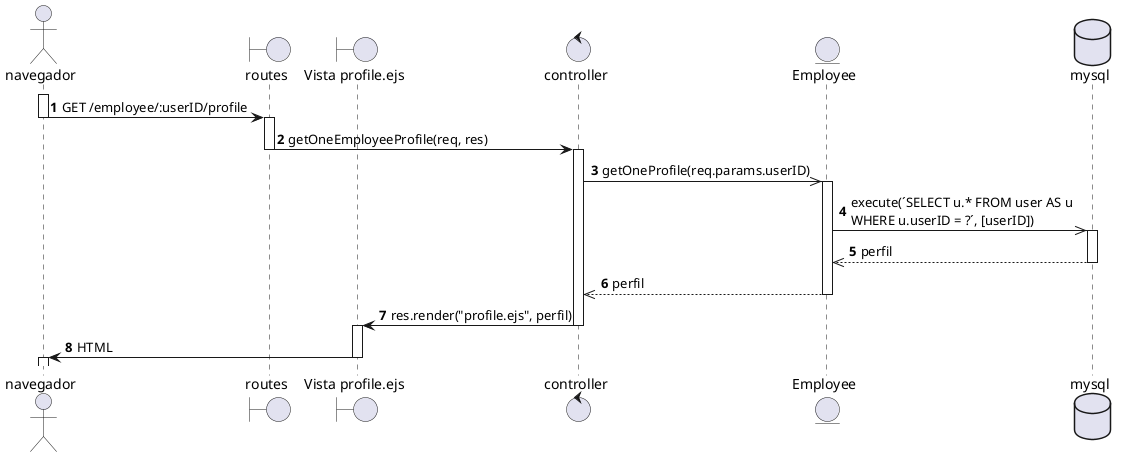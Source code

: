 @startuml

actor navegador as nav
boundary routes
boundary "Vista profile.ejs" as profile
control controller
entity Employee as emp
database mysql

autonumber

activate nav
nav -> routes: GET /employee/:userID/profile
deactivate nav
activate routes
routes -> controller: getOneEmployeeProfile(req, res)
deactivate routes
activate controller
controller ->> emp: getOneProfile(req.params.userID)
activate emp
emp ->> mysql: execute(´SELECT u.* FROM user AS u \nWHERE u.userID = ?´, [userID])
activate mysql
mysql -->> emp: perfil
deactivate mysql
emp -->> controller: perfil
deactivate emp

controller -> profile: res.render("profile.ejs", perfil)
deactivate controller
activate profile
profile -> nav: HTML
deactivate profile
activate nav


@enduml